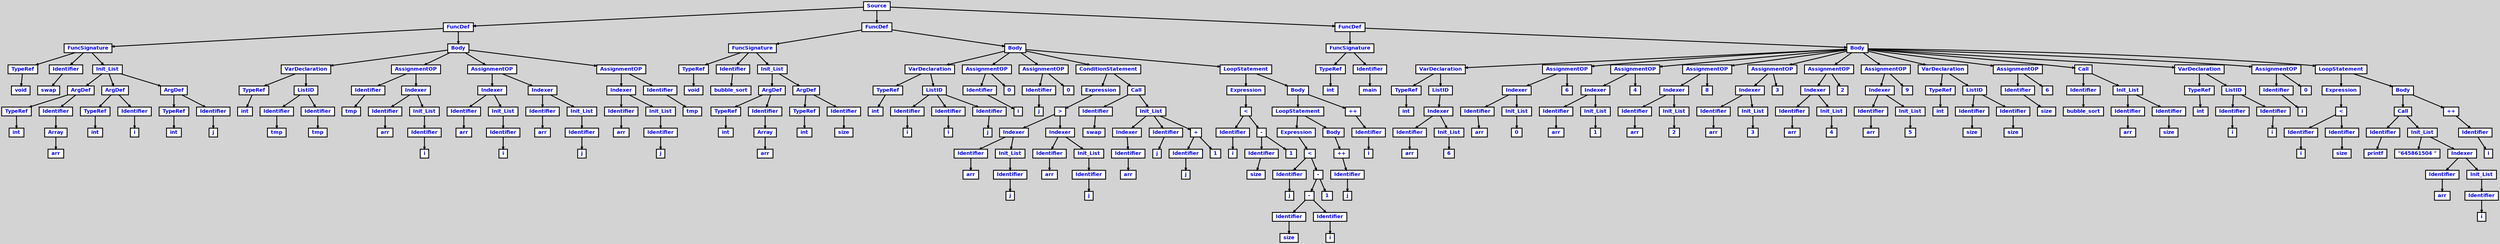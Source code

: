 digraph {

	ordering=out;
	ranksep=.4;
	bgcolor="lightgrey";  node [shape=box, fixedsize=false, fontsize=12, fontname="Helvetica-bold", fontcolor="blue"
	width=.25, height=.25, color="black", fillcolor="white", style="filled, solid, bold"];

	edge [arrowsize=.5, color="black", style="bold"]

	n00000242269DF248[label="Source"]
	n00000242269BF268[label="FuncDef"]
	n00000242269B3B98[label="FuncSignature"]
	n00000242269B3CD0[label="TypeRef"]
	n00000242269B25A8[label="void"]
	n00000242269B3E08[label="Identifier"]
	n00000242269B2338[label="swap"]
	n00000242269B3A60[label="Init_List"]
	n00000242269B2A88[label="ArgDef"]
	n00000242269B2BC0[label="TypeRef"]
	n00000242269B2818[label="int"]
	n00000242269B2CF8[label="Identifier"]
	n00000242269B2950[label="Array"]
	n00000242269B26E0[label="arr"]
	n00000242269B30A0[label="ArgDef"]
	n00000242269B31D8[label="TypeRef"]
	n00000242269B2F68[label="int"]
	n00000242269B3310[label="Identifier"]
	n00000242269B2470[label="i"]
	n00000242269B36B8[label="ArgDef"]
	n00000242269B37F0[label="TypeRef"]
	n00000242269B3580[label="int"]
	n00000242269B3928[label="Identifier"]
	n00000242269B2E30[label="j"]
	n00000242269BF4D8[label="Body"]
	n00000242269B4900[label="VarDeclaration"]
	n00000242269B4A38[label="TypeRef"]
	n00000242269B42E8[label="int"]
	n00000242269B4420[label="ListID"]
	n00000242269B4558[label="Identifier"]
	n00000242269B4078[label="tmp"]
	n00000242269B4690[label="Identifier"]
	n00000242269B41B0[label="tmp"]
	n00000242269B73A8[label="AssignmentOP"]
	n00000242269B74E0[label="Identifier"]
	n00000242269B47C8[label="tmp"]
	n00000242269B8728[label="Indexer"]
	n00000242269B8860[label="Identifier"]
	n00000242269B84B8[label="arr"]
	n00000242269B8998[label="Init_List"]
	n00000242269B9BE0[label="Identifier"]
	n00000242269B9970[label="i"]
	n00000242269BC070[label="AssignmentOP"]
	n00000242269BBCC8[label="Indexer"]
	n00000242269BBE00[label="Identifier"]
	n00000242269BBA58[label="arr"]
	n00000242269BBF38[label="Init_List"]
	n00000242269BD180[label="Identifier"]
	n00000242269BCF10[label="i"]
	n00000242269BD660[label="Indexer"]
	n00000242269BD798[label="Identifier"]
	n00000242269BD3F0[label="arr"]
	n00000242269BD8D0[label="Init_List"]
	n00000242269BEB18[label="Identifier"]
	n00000242269BE8A8[label="j"]
	n00000242269BF9B8[label="AssignmentOP"]
	n00000242269BF610[label="Indexer"]
	n00000242269BF748[label="Identifier"]
	n00000242269BF3A0[label="arr"]
	n00000242269BF880[label="Init_List"]
	n00000242269C0AC8[label="Identifier"]
	n00000242269C0858[label="j"]
	n00000242269C0FA8[label="Identifier"]
	n00000242269C0D38[label="tmp"]
	n00000242269C6FF0[label="FuncDef"]
	n00000242269C10E0[label="FuncSignature"]
	n00000242269C1218[label="TypeRef"]
	n00000242269BFC28[label="void"]
	n00000242269C1350[label="Identifier"]
	n00000242269BF130[label="bubble_sort"]
	n00000242269C0E70[label="Init_List"]
	n00000242269C0108[label="ArgDef"]
	n00000242269C0240[label="TypeRef"]
	n00000242269BFE98[label="int"]
	n00000242269C0378[label="Identifier"]
	n00000242269BFFD0[label="Array"]
	n00000242269BFD60[label="arr"]
	n00000242269C0720[label="ArgDef"]
	n00000242269C0990[label="TypeRef"]
	n00000242269C05E8[label="int"]
	n00000242269C0C00[label="Identifier"]
	n00000242269BFAF0[label="size"]
	n00000242269C7128[label="Body"]
	n00000242269C21F0[label="VarDeclaration"]
	n00000242269C2328[label="TypeRef"]
	n00000242269C1830[label="int"]
	n00000242269C1AA0[label="ListID"]
	n00000242269C1BD8[label="Identifier"]
	n00000242269C15C0[label="i"]
	n00000242269C1D10[label="Identifier"]
	n00000242269C1968[label="i"]
	n00000242269C1F80[label="Identifier"]
	n00000242269C1E48[label="j"]
	n00000242269C2598[label="AssignmentOP"]
	n00000242269C26D0[label="Identifier"]
	n00000242269C20B8[label="i"]
	n00000242269C3570[label="0"]
	n00000242269C2940[label="AssignmentOP"]
	n00000242269C2A78[label="Identifier"]
	n00000242269C2460[label="j"]
	n00000242269C3A50[label="0"]
	n00000242269C7260[label="ConditionStatement"]
	n00000242269C9480[label="Expression"]
	n00000242269C7AE8[label=">"]
	n00000242269C85E0[label="Indexer"]
	n00000242269C8718[label="Identifier"]
	n00000242269C8370[label="arr"]
	n00000242269C8850[label="Init_List"]
	n00000242269C9A98[label="Identifier"]
	n00000242269C9828[label="j"]
	n00000242269C8AC0[label="Indexer"]
	n00000242269C8BF8[label="Identifier"]
	n00000242269C84A8[label="arr"]
	n00000242269C8D30[label="Init_List"]
	n00000242269CA1E8[label="Identifier"]
	n00000242269C9F78[label="j"]
	n00000242269C96F0[label="Call"]
	n00000242269C9960[label="Identifier"]
	n00000242269C74D0[label="swap"]
	n00000242269C9BD0[label="Init_List"]
	n00000242269CB088[label="Indexer"]
	n00000242269CB1C0[label="Identifier"]
	n00000242269CACE0[label="arr"]
	n00000242269CB430[label="Identifier"]
	n00000242269CAF50[label="j"]
	n00000242269CA6C8[label="+"]
	n00000242269CB6A0[label="Identifier"]
	n00000242269CB2F8[label="j"]
	n00000242269CAE18[label="1"]
	n00000242269C95B8[label="LoopStatement"]
	n00000242269CA458[label="Expression"]
	n00000242269CA800[label="<"]
	n00000242269CBDF0[label="Identifier"]
	n00000242269CBB80[label="i"]
	n00000242269CAA70[label="-"]
	n00000242269CC060[label="Identifier"]
	n00000242269CBCB8[label="size"]
	n00000242269CBA48[label="1"]
	n00000242269C9D08[label="Body"]
	n00000242269C9E40[label="LoopStatement"]
	n00000242269CA320[label="Expression"]
	n00000242269CB7D8[label="<"]
	n00000242269CC8E8[label="Identifier"]
	n00000242269CC678[label="j"]
	n00000242269CB910[label="-"]
	n00000242269CBF28[label="-"]
	n00000242269CCB58[label="Identifier"]
	n00000242269CC7B0[label="size"]
	n00000242269CCDC8[label="Identifier"]
	n00000242269CCA20[label="i"]
	n00000242269CCC90[label="1"]
	n00000242269CA0B0[label="Body"]
	n00000242269CD2A8[label="++"]
	n00000242269CD8C0[label="Identifier"]
	n00000242269CD650[label="j"]
	n00000242269CD518[label="++"]
	n00000242269CDDA0[label="Identifier"]
	n00000242269CDB30[label="i"]
	n00000242269DF380[label="FuncDef"]
	n00000242269CB568[label="FuncSignature"]
	n00000242269CC198[label="TypeRef"]
	n00000242269CA938[label="int"]
	n00000242269CC2D0[label="Identifier"]
	n00000242269C04B0[label="main"]
	n00000242269E1CF0[label="Body"]
	n00000242269CDC68[label="VarDeclaration"]
	n00000242269CDED8[label="TypeRef"]
	n00000242269CD038[label="int"]
	n00000242269CD9F8[label="ListID"]
	n00000242269CD170[label="Indexer"]
	n00000242269CD3E0[label="Identifier"]
	n00000242269CC540[label="arr"]
	n00000242269CD788[label="Init_List"]
	n00000242269CE9D0[label="6"]
	n00000242269D0D28[label="AssignmentOP"]
	n00000242269D0980[label="Indexer"]
	n00000242269D0AB8[label="Identifier"]
	n00000242269D0710[label="arr"]
	n00000242269D0BF0[label="Init_List"]
	n00000242269D1A90[label="0"]
	n00000242269D1E38[label="6"]
	n00000242269D3CB0[label="AssignmentOP"]
	n00000242269D3908[label="Indexer"]
	n00000242269D3A40[label="Identifier"]
	n00000242269D3698[label="arr"]
	n00000242269D3B78[label="Init_List"]
	n00000242269D4A18[label="1"]
	n00000242269D4DC0[label="4"]
	n00000242269D6C38[label="AssignmentOP"]
	n00000242269D6890[label="Indexer"]
	n00000242269D69C8[label="Identifier"]
	n00000242269D6620[label="arr"]
	n00000242269D6B00[label="Init_List"]
	n00000242269D79A0[label="2"]
	n00000242269D7D48[label="8"]
	n00000242269D9BC0[label="AssignmentOP"]
	n00000242269D9818[label="Indexer"]
	n00000242269D9950[label="Identifier"]
	n00000242269D95A8[label="arr"]
	n00000242269D9A88[label="Init_List"]
	n00000242269DA928[label="3"]
	n00000242269DACD0[label="3"]
	n00000242269DCB48[label="AssignmentOP"]
	n00000242269DC7A0[label="Indexer"]
	n00000242269DC8D8[label="Identifier"]
	n00000242269DC530[label="arr"]
	n00000242269DCA10[label="Init_List"]
	n00000242269DD8B0[label="4"]
	n00000242269DDC58[label="2"]
	n00000242269DFAD0[label="AssignmentOP"]
	n00000242269DF728[label="Indexer"]
	n00000242269DF860[label="Identifier"]
	n00000242269DF4B8[label="arr"]
	n00000242269DF998[label="Init_List"]
	n00000242269E0838[label="5"]
	n00000242269E0BE0[label="9"]
	n00000242269E0358[label="VarDeclaration"]
	n00000242269E0490[label="TypeRef"]
	n00000242269DFD40[label="int"]
	n00000242269DFE78[label="ListID"]
	n00000242269DFFB0[label="Identifier"]
	n00000242269DF5F0[label="size"]
	n00000242269E00E8[label="Identifier"]
	n00000242269DFC08[label="size"]
	n00000242269E0700[label="AssignmentOP"]
	n00000242269E0970[label="Identifier"]
	n00000242269E0220[label="size"]
	n00000242269E1948[label="6"]
	n00000242269E10C0[label="Call"]
	n00000242269E11F8[label="Identifier"]
	n00000242269E0D18[label="bubble_sort"]
	n00000242269E1330[label="Init_List"]
	n00000242269E2578[label="Identifier"]
	n00000242269E2308[label="arr"]
	n00000242269E27E8[label="Identifier"]
	n00000242269E2440[label="size"]
	n00000242269E1A80[label="VarDeclaration"]
	n00000242269E1BB8[label="TypeRef"]
	n00000242269E0F88[label="int"]
	n00000242269E1468[label="ListID"]
	n00000242269E15A0[label="Identifier"]
	n00000242269E05C8[label="i"]
	n00000242269E16D8[label="Identifier"]
	n00000242269E0E50[label="i"]
	n00000242269E1E28[label="AssignmentOP"]
	n00000242269E1F60[label="Identifier"]
	n00000242269E1810[label="i"]
	n00000242269E32E0[label="0"]
	n00000242269E2098[label="LoopStatement"]
	n00000242269E59E0[label="Expression"]
	n00000242269E2E00[label="<"]
	n00000242269E3A30[label="Identifier"]
	n00000242269E37C0[label="i"]
	n00000242269E3CA0[label="Identifier"]
	n00000242269E38F8[label="size"]
	n00000242269E21D0[label="Body"]
	n00000242269E5C50[label="Call"]
	n00000242269E5D88[label="Identifier"]
	n00000242269E2920[label="printf"]
	n00000242269E5EC0[label="Init_List"]
	n00000242269E43F0[label="\"645861504 \""]
	n00000242269E6FD0[label="Indexer"]
	n00000242269E7108[label="Identifier"]
	n00000242269E6D60[label="arr"]
	n00000242269E7240[label="Init_List"]
	n00000242269E8488[label="Identifier"]
	n00000242269E8218[label="i"]
	n00000242269E6C28[label="++"]
	n00000242269E7720[label="Identifier"]
	n00000242269E74B0[label="i"]

		n00000242269DF248 -> n00000242269BF268		// Source -> FuncDef
		n00000242269BF268 -> n00000242269B3B98		// FuncDef -> FuncSignature
		n00000242269B3B98 -> n00000242269B3CD0		// FuncSignature -> TypeRef
		n00000242269B3CD0 -> n00000242269B25A8		// TypeRef -> void
		n00000242269B3B98 -> n00000242269B3E08		// FuncSignature -> Identifier
		n00000242269B3E08 -> n00000242269B2338		// Identifier -> swap
		n00000242269B3B98 -> n00000242269B3A60		// FuncSignature -> Init_List
		n00000242269B3A60 -> n00000242269B2A88		// Init_List -> ArgDef
		n00000242269B2A88 -> n00000242269B2BC0		// ArgDef -> TypeRef
		n00000242269B2BC0 -> n00000242269B2818		// TypeRef -> int
		n00000242269B2A88 -> n00000242269B2CF8		// ArgDef -> Identifier
		n00000242269B2CF8 -> n00000242269B2950		// Identifier -> Array
		n00000242269B2950 -> n00000242269B26E0		// Array -> arr
		n00000242269B3A60 -> n00000242269B30A0		// Init_List -> ArgDef
		n00000242269B30A0 -> n00000242269B31D8		// ArgDef -> TypeRef
		n00000242269B31D8 -> n00000242269B2F68		// TypeRef -> int
		n00000242269B30A0 -> n00000242269B3310		// ArgDef -> Identifier
		n00000242269B3310 -> n00000242269B2470		// Identifier -> i
		n00000242269B3A60 -> n00000242269B36B8		// Init_List -> ArgDef
		n00000242269B36B8 -> n00000242269B37F0		// ArgDef -> TypeRef
		n00000242269B37F0 -> n00000242269B3580		// TypeRef -> int
		n00000242269B36B8 -> n00000242269B3928		// ArgDef -> Identifier
		n00000242269B3928 -> n00000242269B2E30		// Identifier -> j
		n00000242269BF268 -> n00000242269BF4D8		// FuncDef -> Body
		n00000242269BF4D8 -> n00000242269B4900		// Body -> VarDeclaration
		n00000242269B4900 -> n00000242269B4A38		// VarDeclaration -> TypeRef
		n00000242269B4A38 -> n00000242269B42E8		// TypeRef -> int
		n00000242269B4900 -> n00000242269B4420		// VarDeclaration -> ListID
		n00000242269B4420 -> n00000242269B4558		// ListID -> Identifier
		n00000242269B4558 -> n00000242269B4078		// Identifier -> tmp
		n00000242269B4420 -> n00000242269B4690		// ListID -> Identifier
		n00000242269B4690 -> n00000242269B41B0		// Identifier -> tmp
		n00000242269BF4D8 -> n00000242269B73A8		// Body -> AssignmentOP
		n00000242269B73A8 -> n00000242269B74E0		// AssignmentOP -> Identifier
		n00000242269B74E0 -> n00000242269B47C8		// Identifier -> tmp
		n00000242269B73A8 -> n00000242269B8728		// AssignmentOP -> Indexer
		n00000242269B8728 -> n00000242269B8860		// Indexer -> Identifier
		n00000242269B8860 -> n00000242269B84B8		// Identifier -> arr
		n00000242269B8728 -> n00000242269B8998		// Indexer -> Init_List
		n00000242269B8998 -> n00000242269B9BE0		// Init_List -> Identifier
		n00000242269B9BE0 -> n00000242269B9970		// Identifier -> i
		n00000242269BF4D8 -> n00000242269BC070		// Body -> AssignmentOP
		n00000242269BC070 -> n00000242269BBCC8		// AssignmentOP -> Indexer
		n00000242269BBCC8 -> n00000242269BBE00		// Indexer -> Identifier
		n00000242269BBE00 -> n00000242269BBA58		// Identifier -> arr
		n00000242269BBCC8 -> n00000242269BBF38		// Indexer -> Init_List
		n00000242269BBF38 -> n00000242269BD180		// Init_List -> Identifier
		n00000242269BD180 -> n00000242269BCF10		// Identifier -> i
		n00000242269BC070 -> n00000242269BD660		// AssignmentOP -> Indexer
		n00000242269BD660 -> n00000242269BD798		// Indexer -> Identifier
		n00000242269BD798 -> n00000242269BD3F0		// Identifier -> arr
		n00000242269BD660 -> n00000242269BD8D0		// Indexer -> Init_List
		n00000242269BD8D0 -> n00000242269BEB18		// Init_List -> Identifier
		n00000242269BEB18 -> n00000242269BE8A8		// Identifier -> j
		n00000242269BF4D8 -> n00000242269BF9B8		// Body -> AssignmentOP
		n00000242269BF9B8 -> n00000242269BF610		// AssignmentOP -> Indexer
		n00000242269BF610 -> n00000242269BF748		// Indexer -> Identifier
		n00000242269BF748 -> n00000242269BF3A0		// Identifier -> arr
		n00000242269BF610 -> n00000242269BF880		// Indexer -> Init_List
		n00000242269BF880 -> n00000242269C0AC8		// Init_List -> Identifier
		n00000242269C0AC8 -> n00000242269C0858		// Identifier -> j
		n00000242269BF9B8 -> n00000242269C0FA8		// AssignmentOP -> Identifier
		n00000242269C0FA8 -> n00000242269C0D38		// Identifier -> tmp
		n00000242269DF248 -> n00000242269C6FF0		// Source -> FuncDef
		n00000242269C6FF0 -> n00000242269C10E0		// FuncDef -> FuncSignature
		n00000242269C10E0 -> n00000242269C1218		// FuncSignature -> TypeRef
		n00000242269C1218 -> n00000242269BFC28		// TypeRef -> void
		n00000242269C10E0 -> n00000242269C1350		// FuncSignature -> Identifier
		n00000242269C1350 -> n00000242269BF130		// Identifier -> bubble_sort
		n00000242269C10E0 -> n00000242269C0E70		// FuncSignature -> Init_List
		n00000242269C0E70 -> n00000242269C0108		// Init_List -> ArgDef
		n00000242269C0108 -> n00000242269C0240		// ArgDef -> TypeRef
		n00000242269C0240 -> n00000242269BFE98		// TypeRef -> int
		n00000242269C0108 -> n00000242269C0378		// ArgDef -> Identifier
		n00000242269C0378 -> n00000242269BFFD0		// Identifier -> Array
		n00000242269BFFD0 -> n00000242269BFD60		// Array -> arr
		n00000242269C0E70 -> n00000242269C0720		// Init_List -> ArgDef
		n00000242269C0720 -> n00000242269C0990		// ArgDef -> TypeRef
		n00000242269C0990 -> n00000242269C05E8		// TypeRef -> int
		n00000242269C0720 -> n00000242269C0C00		// ArgDef -> Identifier
		n00000242269C0C00 -> n00000242269BFAF0		// Identifier -> size
		n00000242269C6FF0 -> n00000242269C7128		// FuncDef -> Body
		n00000242269C7128 -> n00000242269C21F0		// Body -> VarDeclaration
		n00000242269C21F0 -> n00000242269C2328		// VarDeclaration -> TypeRef
		n00000242269C2328 -> n00000242269C1830		// TypeRef -> int
		n00000242269C21F0 -> n00000242269C1AA0		// VarDeclaration -> ListID
		n00000242269C1AA0 -> n00000242269C1BD8		// ListID -> Identifier
		n00000242269C1BD8 -> n00000242269C15C0		// Identifier -> i
		n00000242269C1AA0 -> n00000242269C1D10		// ListID -> Identifier
		n00000242269C1D10 -> n00000242269C1968		// Identifier -> i
		n00000242269C1AA0 -> n00000242269C1F80		// ListID -> Identifier
		n00000242269C1F80 -> n00000242269C1E48		// Identifier -> j
		n00000242269C7128 -> n00000242269C2598		// Body -> AssignmentOP
		n00000242269C2598 -> n00000242269C26D0		// AssignmentOP -> Identifier
		n00000242269C26D0 -> n00000242269C20B8		// Identifier -> i
		n00000242269C2598 -> n00000242269C3570		// AssignmentOP -> 0
		n00000242269C7128 -> n00000242269C2940		// Body -> AssignmentOP
		n00000242269C2940 -> n00000242269C2A78		// AssignmentOP -> Identifier
		n00000242269C2A78 -> n00000242269C2460		// Identifier -> j
		n00000242269C2940 -> n00000242269C3A50		// AssignmentOP -> 0
		n00000242269C7128 -> n00000242269C7260		// Body -> ConditionStatement
		n00000242269C7260 -> n00000242269C9480		// ConditionStatement -> Expression
		n00000242269C9480 -> n00000242269C7AE8		// Expression -> >
		n00000242269C7AE8 -> n00000242269C85E0		// > -> Indexer
		n00000242269C85E0 -> n00000242269C8718		// Indexer -> Identifier
		n00000242269C8718 -> n00000242269C8370		// Identifier -> arr
		n00000242269C85E0 -> n00000242269C8850		// Indexer -> Init_List
		n00000242269C8850 -> n00000242269C9A98		// Init_List -> Identifier
		n00000242269C9A98 -> n00000242269C9828		// Identifier -> j
		n00000242269C7AE8 -> n00000242269C8AC0		// > -> Indexer
		n00000242269C8AC0 -> n00000242269C8BF8		// Indexer -> Identifier
		n00000242269C8BF8 -> n00000242269C84A8		// Identifier -> arr
		n00000242269C8AC0 -> n00000242269C8D30		// Indexer -> Init_List
		n00000242269C8D30 -> n00000242269CA1E8		// Init_List -> Identifier
		n00000242269CA1E8 -> n00000242269C9F78		// Identifier -> j
		n00000242269C7260 -> n00000242269C96F0		// ConditionStatement -> Call
		n00000242269C96F0 -> n00000242269C9960		// Call -> Identifier
		n00000242269C9960 -> n00000242269C74D0		// Identifier -> swap
		n00000242269C96F0 -> n00000242269C9BD0		// Call -> Init_List
		n00000242269C9BD0 -> n00000242269CB088		// Init_List -> Indexer
		n00000242269CB088 -> n00000242269CB1C0		// Indexer -> Identifier
		n00000242269CB1C0 -> n00000242269CACE0		// Identifier -> arr
		n00000242269C9BD0 -> n00000242269CB430		// Init_List -> Identifier
		n00000242269CB430 -> n00000242269CAF50		// Identifier -> j
		n00000242269C9BD0 -> n00000242269CA6C8		// Init_List -> +
		n00000242269CA6C8 -> n00000242269CB6A0		// + -> Identifier
		n00000242269CB6A0 -> n00000242269CB2F8		// Identifier -> j
		n00000242269CA6C8 -> n00000242269CAE18		// + -> 1
		n00000242269C7128 -> n00000242269C95B8		// Body -> LoopStatement
		n00000242269C95B8 -> n00000242269CA458		// LoopStatement -> Expression
		n00000242269CA458 -> n00000242269CA800		// Expression -> <
		n00000242269CA800 -> n00000242269CBDF0		// < -> Identifier
		n00000242269CBDF0 -> n00000242269CBB80		// Identifier -> i
		n00000242269CA800 -> n00000242269CAA70		// < -> -
		n00000242269CAA70 -> n00000242269CC060		// - -> Identifier
		n00000242269CC060 -> n00000242269CBCB8		// Identifier -> size
		n00000242269CAA70 -> n00000242269CBA48		// - -> 1
		n00000242269C95B8 -> n00000242269C9D08		// LoopStatement -> Body
		n00000242269C9D08 -> n00000242269C9E40		// Body -> LoopStatement
		n00000242269C9E40 -> n00000242269CA320		// LoopStatement -> Expression
		n00000242269CA320 -> n00000242269CB7D8		// Expression -> <
		n00000242269CB7D8 -> n00000242269CC8E8		// < -> Identifier
		n00000242269CC8E8 -> n00000242269CC678		// Identifier -> j
		n00000242269CB7D8 -> n00000242269CB910		// < -> -
		n00000242269CB910 -> n00000242269CBF28		// - -> -
		n00000242269CBF28 -> n00000242269CCB58		// - -> Identifier
		n00000242269CCB58 -> n00000242269CC7B0		// Identifier -> size
		n00000242269CBF28 -> n00000242269CCDC8		// - -> Identifier
		n00000242269CCDC8 -> n00000242269CCA20		// Identifier -> i
		n00000242269CB910 -> n00000242269CCC90		// - -> 1
		n00000242269C9E40 -> n00000242269CA0B0		// LoopStatement -> Body
		n00000242269CA0B0 -> n00000242269CD2A8		// Body -> ++
		n00000242269CD2A8 -> n00000242269CD8C0		// ++ -> Identifier
		n00000242269CD8C0 -> n00000242269CD650		// Identifier -> j
		n00000242269C9D08 -> n00000242269CD518		// Body -> ++
		n00000242269CD518 -> n00000242269CDDA0		// ++ -> Identifier
		n00000242269CDDA0 -> n00000242269CDB30		// Identifier -> i
		n00000242269DF248 -> n00000242269DF380		// Source -> FuncDef
		n00000242269DF380 -> n00000242269CB568		// FuncDef -> FuncSignature
		n00000242269CB568 -> n00000242269CC198		// FuncSignature -> TypeRef
		n00000242269CC198 -> n00000242269CA938		// TypeRef -> int
		n00000242269CB568 -> n00000242269CC2D0		// FuncSignature -> Identifier
		n00000242269CC2D0 -> n00000242269C04B0		// Identifier -> main
		n00000242269DF380 -> n00000242269E1CF0		// FuncDef -> Body
		n00000242269E1CF0 -> n00000242269CDC68		// Body -> VarDeclaration
		n00000242269CDC68 -> n00000242269CDED8		// VarDeclaration -> TypeRef
		n00000242269CDED8 -> n00000242269CD038		// TypeRef -> int
		n00000242269CDC68 -> n00000242269CD9F8		// VarDeclaration -> ListID
		n00000242269CD9F8 -> n00000242269CD170		// ListID -> Indexer
		n00000242269CD170 -> n00000242269CD3E0		// Indexer -> Identifier
		n00000242269CD3E0 -> n00000242269CC540		// Identifier -> arr
		n00000242269CD170 -> n00000242269CD788		// Indexer -> Init_List
		n00000242269CD788 -> n00000242269CE9D0		// Init_List -> 6
		n00000242269E1CF0 -> n00000242269D0D28		// Body -> AssignmentOP
		n00000242269D0D28 -> n00000242269D0980		// AssignmentOP -> Indexer
		n00000242269D0980 -> n00000242269D0AB8		// Indexer -> Identifier
		n00000242269D0AB8 -> n00000242269D0710		// Identifier -> arr
		n00000242269D0980 -> n00000242269D0BF0		// Indexer -> Init_List
		n00000242269D0BF0 -> n00000242269D1A90		// Init_List -> 0
		n00000242269D0D28 -> n00000242269D1E38		// AssignmentOP -> 6
		n00000242269E1CF0 -> n00000242269D3CB0		// Body -> AssignmentOP
		n00000242269D3CB0 -> n00000242269D3908		// AssignmentOP -> Indexer
		n00000242269D3908 -> n00000242269D3A40		// Indexer -> Identifier
		n00000242269D3A40 -> n00000242269D3698		// Identifier -> arr
		n00000242269D3908 -> n00000242269D3B78		// Indexer -> Init_List
		n00000242269D3B78 -> n00000242269D4A18		// Init_List -> 1
		n00000242269D3CB0 -> n00000242269D4DC0		// AssignmentOP -> 4
		n00000242269E1CF0 -> n00000242269D6C38		// Body -> AssignmentOP
		n00000242269D6C38 -> n00000242269D6890		// AssignmentOP -> Indexer
		n00000242269D6890 -> n00000242269D69C8		// Indexer -> Identifier
		n00000242269D69C8 -> n00000242269D6620		// Identifier -> arr
		n00000242269D6890 -> n00000242269D6B00		// Indexer -> Init_List
		n00000242269D6B00 -> n00000242269D79A0		// Init_List -> 2
		n00000242269D6C38 -> n00000242269D7D48		// AssignmentOP -> 8
		n00000242269E1CF0 -> n00000242269D9BC0		// Body -> AssignmentOP
		n00000242269D9BC0 -> n00000242269D9818		// AssignmentOP -> Indexer
		n00000242269D9818 -> n00000242269D9950		// Indexer -> Identifier
		n00000242269D9950 -> n00000242269D95A8		// Identifier -> arr
		n00000242269D9818 -> n00000242269D9A88		// Indexer -> Init_List
		n00000242269D9A88 -> n00000242269DA928		// Init_List -> 3
		n00000242269D9BC0 -> n00000242269DACD0		// AssignmentOP -> 3
		n00000242269E1CF0 -> n00000242269DCB48		// Body -> AssignmentOP
		n00000242269DCB48 -> n00000242269DC7A0		// AssignmentOP -> Indexer
		n00000242269DC7A0 -> n00000242269DC8D8		// Indexer -> Identifier
		n00000242269DC8D8 -> n00000242269DC530		// Identifier -> arr
		n00000242269DC7A0 -> n00000242269DCA10		// Indexer -> Init_List
		n00000242269DCA10 -> n00000242269DD8B0		// Init_List -> 4
		n00000242269DCB48 -> n00000242269DDC58		// AssignmentOP -> 2
		n00000242269E1CF0 -> n00000242269DFAD0		// Body -> AssignmentOP
		n00000242269DFAD0 -> n00000242269DF728		// AssignmentOP -> Indexer
		n00000242269DF728 -> n00000242269DF860		// Indexer -> Identifier
		n00000242269DF860 -> n00000242269DF4B8		// Identifier -> arr
		n00000242269DF728 -> n00000242269DF998		// Indexer -> Init_List
		n00000242269DF998 -> n00000242269E0838		// Init_List -> 5
		n00000242269DFAD0 -> n00000242269E0BE0		// AssignmentOP -> 9
		n00000242269E1CF0 -> n00000242269E0358		// Body -> VarDeclaration
		n00000242269E0358 -> n00000242269E0490		// VarDeclaration -> TypeRef
		n00000242269E0490 -> n00000242269DFD40		// TypeRef -> int
		n00000242269E0358 -> n00000242269DFE78		// VarDeclaration -> ListID
		n00000242269DFE78 -> n00000242269DFFB0		// ListID -> Identifier
		n00000242269DFFB0 -> n00000242269DF5F0		// Identifier -> size
		n00000242269DFE78 -> n00000242269E00E8		// ListID -> Identifier
		n00000242269E00E8 -> n00000242269DFC08		// Identifier -> size
		n00000242269E1CF0 -> n00000242269E0700		// Body -> AssignmentOP
		n00000242269E0700 -> n00000242269E0970		// AssignmentOP -> Identifier
		n00000242269E0970 -> n00000242269E0220		// Identifier -> size
		n00000242269E0700 -> n00000242269E1948		// AssignmentOP -> 6
		n00000242269E1CF0 -> n00000242269E10C0		// Body -> Call
		n00000242269E10C0 -> n00000242269E11F8		// Call -> Identifier
		n00000242269E11F8 -> n00000242269E0D18		// Identifier -> bubble_sort
		n00000242269E10C0 -> n00000242269E1330		// Call -> Init_List
		n00000242269E1330 -> n00000242269E2578		// Init_List -> Identifier
		n00000242269E2578 -> n00000242269E2308		// Identifier -> arr
		n00000242269E1330 -> n00000242269E27E8		// Init_List -> Identifier
		n00000242269E27E8 -> n00000242269E2440		// Identifier -> size
		n00000242269E1CF0 -> n00000242269E1A80		// Body -> VarDeclaration
		n00000242269E1A80 -> n00000242269E1BB8		// VarDeclaration -> TypeRef
		n00000242269E1BB8 -> n00000242269E0F88		// TypeRef -> int
		n00000242269E1A80 -> n00000242269E1468		// VarDeclaration -> ListID
		n00000242269E1468 -> n00000242269E15A0		// ListID -> Identifier
		n00000242269E15A0 -> n00000242269E05C8		// Identifier -> i
		n00000242269E1468 -> n00000242269E16D8		// ListID -> Identifier
		n00000242269E16D8 -> n00000242269E0E50		// Identifier -> i
		n00000242269E1CF0 -> n00000242269E1E28		// Body -> AssignmentOP
		n00000242269E1E28 -> n00000242269E1F60		// AssignmentOP -> Identifier
		n00000242269E1F60 -> n00000242269E1810		// Identifier -> i
		n00000242269E1E28 -> n00000242269E32E0		// AssignmentOP -> 0
		n00000242269E1CF0 -> n00000242269E2098		// Body -> LoopStatement
		n00000242269E2098 -> n00000242269E59E0		// LoopStatement -> Expression
		n00000242269E59E0 -> n00000242269E2E00		// Expression -> <
		n00000242269E2E00 -> n00000242269E3A30		// < -> Identifier
		n00000242269E3A30 -> n00000242269E37C0		// Identifier -> i
		n00000242269E2E00 -> n00000242269E3CA0		// < -> Identifier
		n00000242269E3CA0 -> n00000242269E38F8		// Identifier -> size
		n00000242269E2098 -> n00000242269E21D0		// LoopStatement -> Body
		n00000242269E21D0 -> n00000242269E5C50		// Body -> Call
		n00000242269E5C50 -> n00000242269E5D88		// Call -> Identifier
		n00000242269E5D88 -> n00000242269E2920		// Identifier -> printf
		n00000242269E5C50 -> n00000242269E5EC0		// Call -> Init_List
		n00000242269E5EC0 -> n00000242269E43F0		// Init_List -> \"1 \"
		n00000242269E5EC0 -> n00000242269E6FD0		// Init_List -> Indexer
		n00000242269E6FD0 -> n00000242269E7108		// Indexer -> Identifier
		n00000242269E7108 -> n00000242269E6D60		// Identifier -> arr
		n00000242269E6FD0 -> n00000242269E7240		// Indexer -> Init_List
		n00000242269E7240 -> n00000242269E8488		// Init_List -> Identifier
		n00000242269E8488 -> n00000242269E8218		// Identifier -> i
		n00000242269E21D0 -> n00000242269E6C28		// Body -> ++
		n00000242269E6C28 -> n00000242269E7720		// ++ -> Identifier
		n00000242269E7720 -> n00000242269E74B0		// Identifier -> i

}
